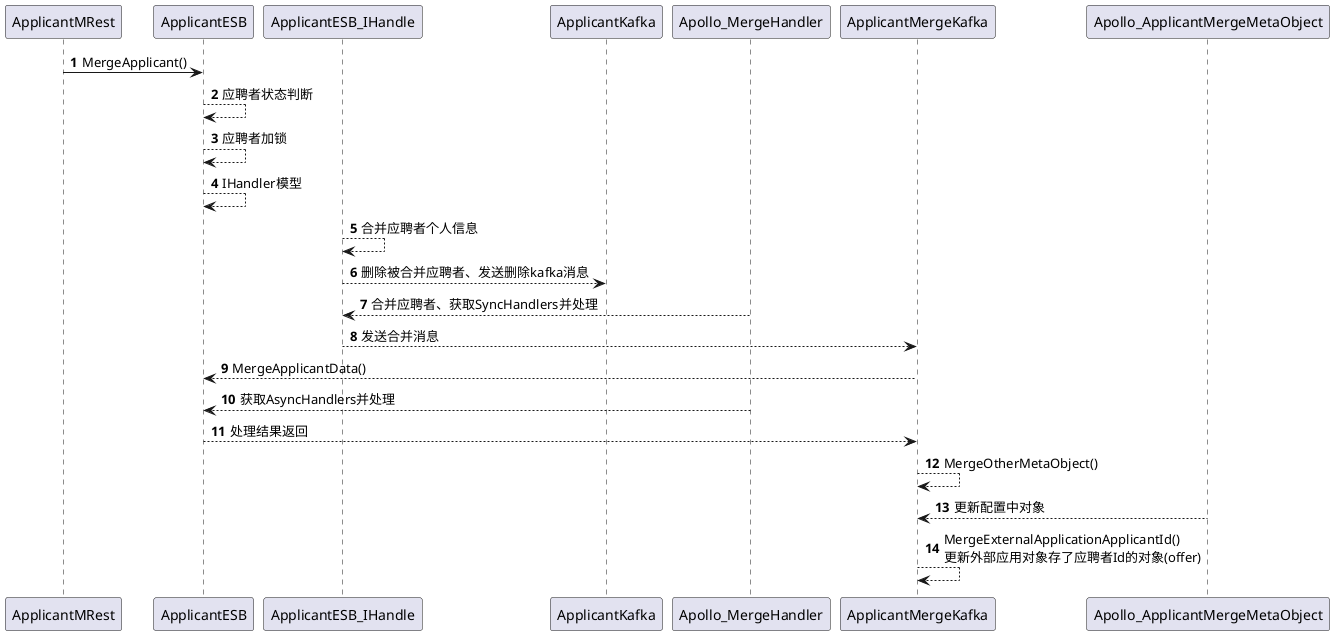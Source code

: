 ﻿@startuml
'https://plantuml.com/sequence-diagram

autonumber

ApplicantMRest -> ApplicantESB : MergeApplicant()
ApplicantESB --> ApplicantESB: 应聘者状态判断
ApplicantESB --> ApplicantESB: 应聘者加锁
ApplicantESB --> ApplicantESB: IHandler模型
ApplicantESB_IHandle --> ApplicantESB_IHandle: 合并应聘者个人信息
ApplicantESB_IHandle --> ApplicantKafka: 删除被合并应聘者、发送删除kafka消息 
'topic BeisenRecruitV6ApplicantDomainEvent
ApplicantESB_IHandle <-- Apollo_MergeHandler: 合并应聘者、获取SyncHandlers并处理
ApplicantESB_IHandle --> ApplicantMergeKafka: 发送合并消息
'topic BeisenRecruitV6ApplicantMerge
ApplicantMergeKafka --> ApplicantESB:MergeApplicantData()
ApplicantESB <-- Apollo_MergeHandler:获取AsyncHandlers并处理
ApplicantESB --> ApplicantMergeKafka:处理结果返回
ApplicantMergeKafka --> ApplicantMergeKafka:MergeOtherMetaObject()
ApplicantMergeKafka <-- Apollo_ApplicantMergeMetaObject:更新配置中对象
ApplicantMergeKafka --> ApplicantMergeKafka:MergeExternalApplicationApplicantId()\n更新外部应用对象存了应聘者Id的对象(offer)






@enduml